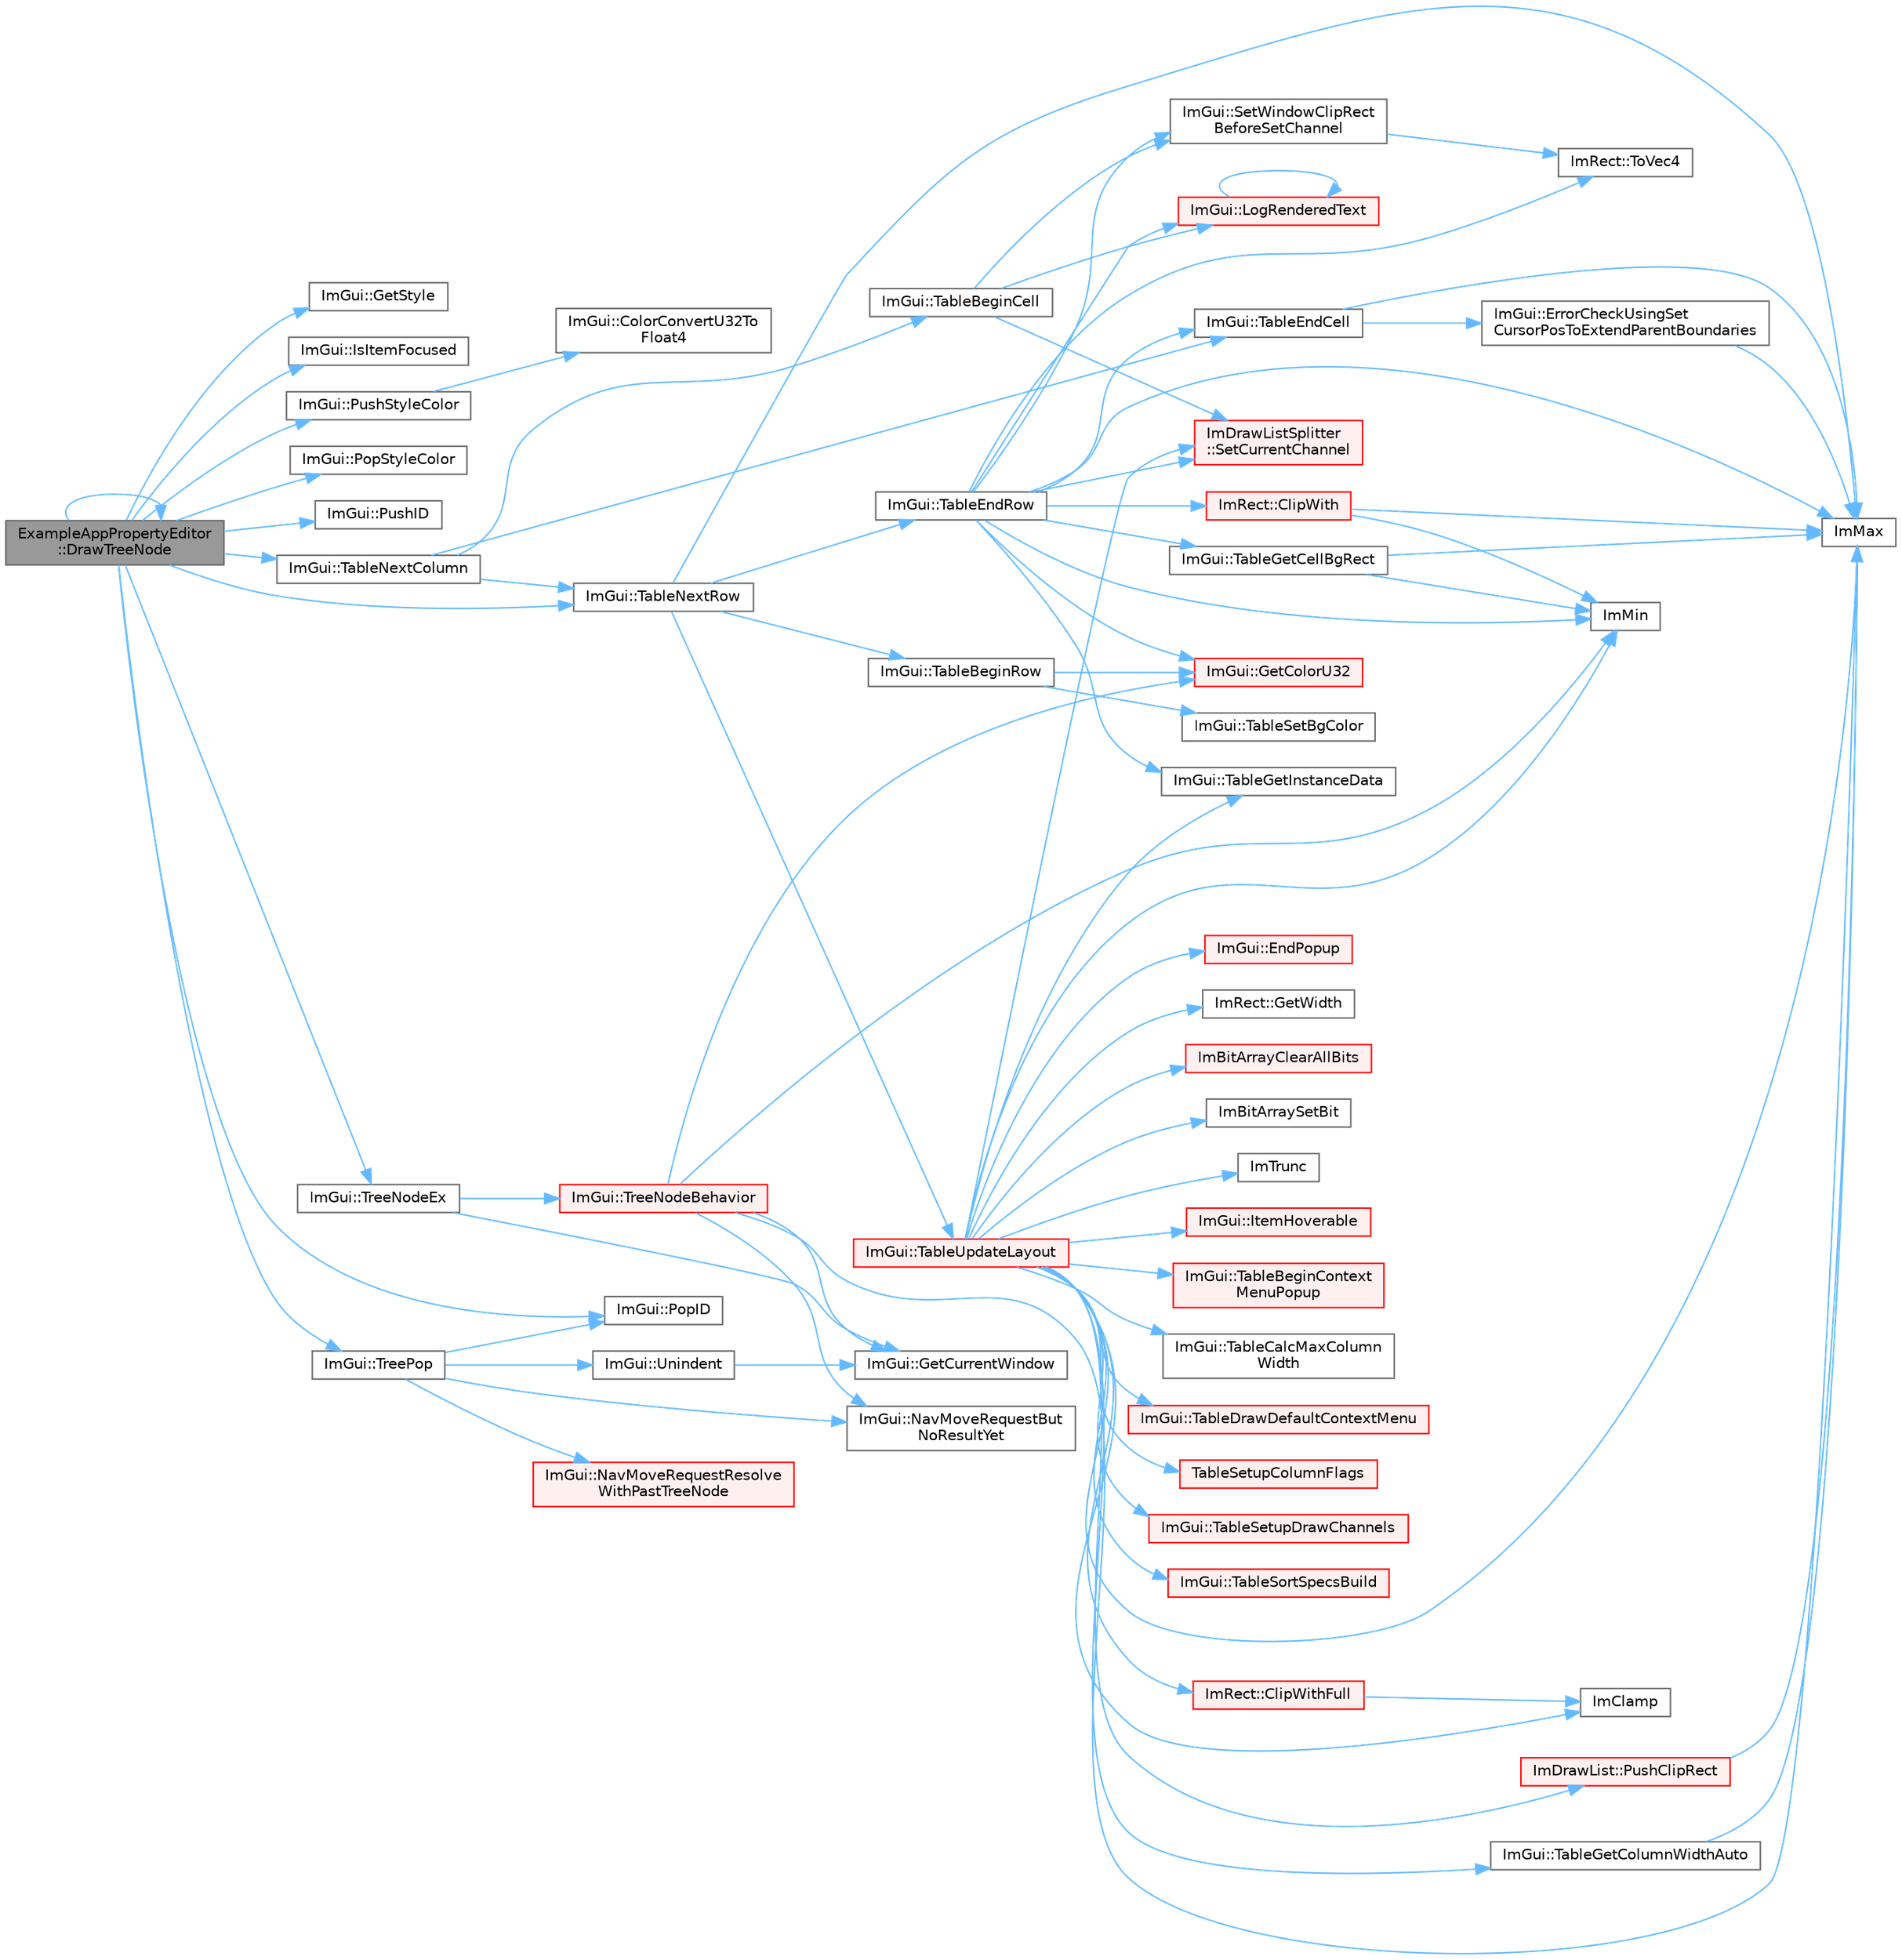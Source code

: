 digraph "ExampleAppPropertyEditor::DrawTreeNode"
{
 // LATEX_PDF_SIZE
  bgcolor="transparent";
  edge [fontname=Helvetica,fontsize=10,labelfontname=Helvetica,labelfontsize=10];
  node [fontname=Helvetica,fontsize=10,shape=box,height=0.2,width=0.4];
  rankdir="LR";
  Node1 [id="Node000001",label="ExampleAppPropertyEditor\l::DrawTreeNode",height=0.2,width=0.4,color="gray40", fillcolor="grey60", style="filled", fontcolor="black",tooltip=" "];
  Node1 -> Node1 [id="edge1_Node000001_Node000001",color="steelblue1",style="solid",tooltip=" "];
  Node1 -> Node2 [id="edge2_Node000001_Node000002",color="steelblue1",style="solid",tooltip=" "];
  Node2 [id="Node000002",label="ImGui::GetStyle",height=0.2,width=0.4,color="grey40", fillcolor="white", style="filled",URL="$namespace_im_gui.html#abafef4bb3e3654efd96a47b2e22870a7",tooltip=" "];
  Node1 -> Node3 [id="edge3_Node000001_Node000003",color="steelblue1",style="solid",tooltip=" "];
  Node3 [id="Node000003",label="ImGui::IsItemFocused",height=0.2,width=0.4,color="grey40", fillcolor="white", style="filled",URL="$namespace_im_gui.html#add3290865a67327258c3a32b695adb28",tooltip=" "];
  Node1 -> Node4 [id="edge4_Node000001_Node000004",color="steelblue1",style="solid",tooltip=" "];
  Node4 [id="Node000004",label="ImGui::PopID",height=0.2,width=0.4,color="grey40", fillcolor="white", style="filled",URL="$namespace_im_gui.html#aba0b2d8f890a5d435ae43d0c4a2d4dd1",tooltip=" "];
  Node1 -> Node5 [id="edge5_Node000001_Node000005",color="steelblue1",style="solid",tooltip=" "];
  Node5 [id="Node000005",label="ImGui::PopStyleColor",height=0.2,width=0.4,color="grey40", fillcolor="white", style="filled",URL="$namespace_im_gui.html#a9795f730b4043a98b6254738d86efcdc",tooltip=" "];
  Node1 -> Node6 [id="edge6_Node000001_Node000006",color="steelblue1",style="solid",tooltip=" "];
  Node6 [id="Node000006",label="ImGui::PushID",height=0.2,width=0.4,color="grey40", fillcolor="white", style="filled",URL="$namespace_im_gui.html#a27a8533605dc5b8cabf161bf7715bbde",tooltip=" "];
  Node1 -> Node7 [id="edge7_Node000001_Node000007",color="steelblue1",style="solid",tooltip=" "];
  Node7 [id="Node000007",label="ImGui::PushStyleColor",height=0.2,width=0.4,color="grey40", fillcolor="white", style="filled",URL="$namespace_im_gui.html#a77ee84afb636e05eb4b2d6eeddcc2aa8",tooltip=" "];
  Node7 -> Node8 [id="edge8_Node000007_Node000008",color="steelblue1",style="solid",tooltip=" "];
  Node8 [id="Node000008",label="ImGui::ColorConvertU32To\lFloat4",height=0.2,width=0.4,color="grey40", fillcolor="white", style="filled",URL="$namespace_im_gui.html#a74df648cad381b5ad979c3609b7f4b2a",tooltip=" "];
  Node1 -> Node9 [id="edge9_Node000001_Node000009",color="steelblue1",style="solid",tooltip=" "];
  Node9 [id="Node000009",label="ImGui::TableNextColumn",height=0.2,width=0.4,color="grey40", fillcolor="white", style="filled",URL="$namespace_im_gui.html#ac9925e8335f55449b1be988829e37ba5",tooltip=" "];
  Node9 -> Node10 [id="edge10_Node000009_Node000010",color="steelblue1",style="solid",tooltip=" "];
  Node10 [id="Node000010",label="ImGui::TableBeginCell",height=0.2,width=0.4,color="grey40", fillcolor="white", style="filled",URL="$namespace_im_gui.html#ab6578920318c60f3a18daee1d8711103",tooltip=" "];
  Node10 -> Node11 [id="edge11_Node000010_Node000011",color="steelblue1",style="solid",tooltip=" "];
  Node11 [id="Node000011",label="ImGui::LogRenderedText",height=0.2,width=0.4,color="red", fillcolor="#FFF0F0", style="filled",URL="$namespace_im_gui.html#a7a0d62e33f2236ec2f789e24ca0fb56f",tooltip=" "];
  Node11 -> Node11 [id="edge12_Node000011_Node000011",color="steelblue1",style="solid",tooltip=" "];
  Node10 -> Node17 [id="edge13_Node000010_Node000017",color="steelblue1",style="solid",tooltip=" "];
  Node17 [id="Node000017",label="ImDrawListSplitter\l::SetCurrentChannel",height=0.2,width=0.4,color="red", fillcolor="#FFF0F0", style="filled",URL="$struct_im_draw_list_splitter.html#ad3797b0755caa07f3d69a9e3566eb0e5",tooltip=" "];
  Node10 -> Node19 [id="edge14_Node000010_Node000019",color="steelblue1",style="solid",tooltip=" "];
  Node19 [id="Node000019",label="ImGui::SetWindowClipRect\lBeforeSetChannel",height=0.2,width=0.4,color="grey40", fillcolor="white", style="filled",URL="$namespace_im_gui.html#a2451c5a6301b6c1234efc8054b70980b",tooltip=" "];
  Node19 -> Node20 [id="edge15_Node000019_Node000020",color="steelblue1",style="solid",tooltip=" "];
  Node20 [id="Node000020",label="ImRect::ToVec4",height=0.2,width=0.4,color="grey40", fillcolor="white", style="filled",URL="$struct_im_rect.html#a2afeb24632fae3848977ff2772036200",tooltip=" "];
  Node9 -> Node21 [id="edge16_Node000009_Node000021",color="steelblue1",style="solid",tooltip=" "];
  Node21 [id="Node000021",label="ImGui::TableEndCell",height=0.2,width=0.4,color="grey40", fillcolor="white", style="filled",URL="$namespace_im_gui.html#ae2058909b56d7169e34a6cfefb1ac2f3",tooltip=" "];
  Node21 -> Node22 [id="edge17_Node000021_Node000022",color="steelblue1",style="solid",tooltip=" "];
  Node22 [id="Node000022",label="ImGui::ErrorCheckUsingSet\lCursorPosToExtendParentBoundaries",height=0.2,width=0.4,color="grey40", fillcolor="white", style="filled",URL="$namespace_im_gui.html#ad5832500c14abd9e76e376b82701385b",tooltip=" "];
  Node22 -> Node23 [id="edge18_Node000022_Node000023",color="steelblue1",style="solid",tooltip=" "];
  Node23 [id="Node000023",label="ImMax",height=0.2,width=0.4,color="grey40", fillcolor="white", style="filled",URL="$imgui__internal_8h.html#a7667efd95147d0422f140917c71a9226",tooltip=" "];
  Node21 -> Node23 [id="edge19_Node000021_Node000023",color="steelblue1",style="solid",tooltip=" "];
  Node9 -> Node24 [id="edge20_Node000009_Node000024",color="steelblue1",style="solid",tooltip=" "];
  Node24 [id="Node000024",label="ImGui::TableNextRow",height=0.2,width=0.4,color="grey40", fillcolor="white", style="filled",URL="$namespace_im_gui.html#a33511cbfe04b545a1a51b514ab6c208c",tooltip=" "];
  Node24 -> Node23 [id="edge21_Node000024_Node000023",color="steelblue1",style="solid",tooltip=" "];
  Node24 -> Node25 [id="edge22_Node000024_Node000025",color="steelblue1",style="solid",tooltip=" "];
  Node25 [id="Node000025",label="ImGui::TableBeginRow",height=0.2,width=0.4,color="grey40", fillcolor="white", style="filled",URL="$namespace_im_gui.html#ac966c7257f3c3e557170d1f1089cb09a",tooltip=" "];
  Node25 -> Node26 [id="edge23_Node000025_Node000026",color="steelblue1",style="solid",tooltip=" "];
  Node26 [id="Node000026",label="ImGui::GetColorU32",height=0.2,width=0.4,color="red", fillcolor="#FFF0F0", style="filled",URL="$namespace_im_gui.html#a0de2d9bd347d9866511eb8d014e62556",tooltip=" "];
  Node25 -> Node28 [id="edge24_Node000025_Node000028",color="steelblue1",style="solid",tooltip=" "];
  Node28 [id="Node000028",label="ImGui::TableSetBgColor",height=0.2,width=0.4,color="grey40", fillcolor="white", style="filled",URL="$namespace_im_gui.html#ae8fa85b0cea3c12f73d9432cab64d50a",tooltip=" "];
  Node24 -> Node29 [id="edge25_Node000024_Node000029",color="steelblue1",style="solid",tooltip=" "];
  Node29 [id="Node000029",label="ImGui::TableEndRow",height=0.2,width=0.4,color="grey40", fillcolor="white", style="filled",URL="$namespace_im_gui.html#a6bc4ce6f7ff9f8268473f5e538a1181f",tooltip=" "];
  Node29 -> Node30 [id="edge26_Node000029_Node000030",color="steelblue1",style="solid",tooltip=" "];
  Node30 [id="Node000030",label="ImRect::ClipWith",height=0.2,width=0.4,color="red", fillcolor="#FFF0F0", style="filled",URL="$struct_im_rect.html#ac02d5cf6ce0358aea9ed9df43d368f3f",tooltip=" "];
  Node30 -> Node23 [id="edge27_Node000030_Node000023",color="steelblue1",style="solid",tooltip=" "];
  Node30 -> Node31 [id="edge28_Node000030_Node000031",color="steelblue1",style="solid",tooltip=" "];
  Node31 [id="Node000031",label="ImMin",height=0.2,width=0.4,color="grey40", fillcolor="white", style="filled",URL="$imgui__internal_8h.html#a7f9d7828066a9d61b5630adcdf4655d3",tooltip=" "];
  Node29 -> Node26 [id="edge29_Node000029_Node000026",color="steelblue1",style="solid",tooltip=" "];
  Node29 -> Node23 [id="edge30_Node000029_Node000023",color="steelblue1",style="solid",tooltip=" "];
  Node29 -> Node31 [id="edge31_Node000029_Node000031",color="steelblue1",style="solid",tooltip=" "];
  Node29 -> Node11 [id="edge32_Node000029_Node000011",color="steelblue1",style="solid",tooltip=" "];
  Node29 -> Node17 [id="edge33_Node000029_Node000017",color="steelblue1",style="solid",tooltip=" "];
  Node29 -> Node19 [id="edge34_Node000029_Node000019",color="steelblue1",style="solid",tooltip=" "];
  Node29 -> Node21 [id="edge35_Node000029_Node000021",color="steelblue1",style="solid",tooltip=" "];
  Node29 -> Node33 [id="edge36_Node000029_Node000033",color="steelblue1",style="solid",tooltip=" "];
  Node33 [id="Node000033",label="ImGui::TableGetCellBgRect",height=0.2,width=0.4,color="grey40", fillcolor="white", style="filled",URL="$namespace_im_gui.html#aa778a80828627fcd199784f4591a97d1",tooltip=" "];
  Node33 -> Node23 [id="edge37_Node000033_Node000023",color="steelblue1",style="solid",tooltip=" "];
  Node33 -> Node31 [id="edge38_Node000033_Node000031",color="steelblue1",style="solid",tooltip=" "];
  Node29 -> Node34 [id="edge39_Node000029_Node000034",color="steelblue1",style="solid",tooltip=" "];
  Node34 [id="Node000034",label="ImGui::TableGetInstanceData",height=0.2,width=0.4,color="grey40", fillcolor="white", style="filled",URL="$namespace_im_gui.html#aaf5b122b1f088db308b44508c240b05f",tooltip=" "];
  Node29 -> Node20 [id="edge40_Node000029_Node000020",color="steelblue1",style="solid",tooltip=" "];
  Node24 -> Node35 [id="edge41_Node000024_Node000035",color="steelblue1",style="solid",tooltip=" "];
  Node35 [id="Node000035",label="ImGui::TableUpdateLayout",height=0.2,width=0.4,color="red", fillcolor="#FFF0F0", style="filled",URL="$namespace_im_gui.html#a890d76a0ec9efc98765c226884e3e32a",tooltip=" "];
  Node35 -> Node36 [id="edge42_Node000035_Node000036",color="steelblue1",style="solid",tooltip=" "];
  Node36 [id="Node000036",label="ImRect::ClipWithFull",height=0.2,width=0.4,color="red", fillcolor="#FFF0F0", style="filled",URL="$struct_im_rect.html#a32a5aaca4161b5ffa3f352d293a449ff",tooltip=" "];
  Node36 -> Node37 [id="edge43_Node000036_Node000037",color="steelblue1",style="solid",tooltip=" "];
  Node37 [id="Node000037",label="ImClamp",height=0.2,width=0.4,color="grey40", fillcolor="white", style="filled",URL="$imgui__internal_8h.html#a6e61ede308bfd68c7434e17905a29fc8",tooltip=" "];
  Node35 -> Node38 [id="edge44_Node000035_Node000038",color="steelblue1",style="solid",tooltip=" "];
  Node38 [id="Node000038",label="ImGui::EndPopup",height=0.2,width=0.4,color="red", fillcolor="#FFF0F0", style="filled",URL="$namespace_im_gui.html#aa6a9b5696f2ea7eed7683425fc77b8f2",tooltip=" "];
  Node35 -> Node196 [id="edge45_Node000035_Node000196",color="steelblue1",style="solid",tooltip=" "];
  Node196 [id="Node000196",label="ImRect::GetWidth",height=0.2,width=0.4,color="grey40", fillcolor="white", style="filled",URL="$struct_im_rect.html#afa75cb8491f20901c96166d17dcddac4",tooltip=" "];
  Node35 -> Node495 [id="edge46_Node000035_Node000495",color="steelblue1",style="solid",tooltip=" "];
  Node495 [id="Node000495",label="ImBitArrayClearAllBits",height=0.2,width=0.4,color="red", fillcolor="#FFF0F0", style="filled",URL="$imgui__internal_8h.html#a588b9a9472e2ba9d051f16b2c7c73f44",tooltip=" "];
  Node35 -> Node476 [id="edge47_Node000035_Node000476",color="steelblue1",style="solid",tooltip=" "];
  Node476 [id="Node000476",label="ImBitArraySetBit",height=0.2,width=0.4,color="grey40", fillcolor="white", style="filled",URL="$imgui__internal_8h.html#a1ae2766a00f274b81a06cc5f0b5bd3ab",tooltip=" "];
  Node35 -> Node37 [id="edge48_Node000035_Node000037",color="steelblue1",style="solid",tooltip=" "];
  Node35 -> Node23 [id="edge49_Node000035_Node000023",color="steelblue1",style="solid",tooltip=" "];
  Node35 -> Node31 [id="edge50_Node000035_Node000031",color="steelblue1",style="solid",tooltip=" "];
  Node35 -> Node48 [id="edge51_Node000035_Node000048",color="steelblue1",style="solid",tooltip=" "];
  Node48 [id="Node000048",label="ImTrunc",height=0.2,width=0.4,color="grey40", fillcolor="white", style="filled",URL="$imgui__internal_8h.html#a34870cae27ccd450c17ec3d3910b2da4",tooltip=" "];
  Node35 -> Node245 [id="edge52_Node000035_Node000245",color="steelblue1",style="solid",tooltip=" "];
  Node245 [id="Node000245",label="ImGui::ItemHoverable",height=0.2,width=0.4,color="red", fillcolor="#FFF0F0", style="filled",URL="$namespace_im_gui.html#a1d7304e335dbe35c4d97b67854111ed2",tooltip=" "];
  Node35 -> Node78 [id="edge53_Node000035_Node000078",color="steelblue1",style="solid",tooltip=" "];
  Node78 [id="Node000078",label="ImDrawList::PushClipRect",height=0.2,width=0.4,color="red", fillcolor="#FFF0F0", style="filled",URL="$struct_im_draw_list.html#a608a9d9a83715ba87dced8321ed64329",tooltip=" "];
  Node78 -> Node23 [id="edge54_Node000078_Node000023",color="steelblue1",style="solid",tooltip=" "];
  Node35 -> Node17 [id="edge55_Node000035_Node000017",color="steelblue1",style="solid",tooltip=" "];
  Node35 -> Node496 [id="edge56_Node000035_Node000496",color="steelblue1",style="solid",tooltip=" "];
  Node496 [id="Node000496",label="ImGui::TableBeginContext\lMenuPopup",height=0.2,width=0.4,color="red", fillcolor="#FFF0F0", style="filled",URL="$namespace_im_gui.html#ac5ffd2621218c244f701317f9086e6ff",tooltip=" "];
  Node35 -> Node498 [id="edge57_Node000035_Node000498",color="steelblue1",style="solid",tooltip=" "];
  Node498 [id="Node000498",label="ImGui::TableCalcMaxColumn\lWidth",height=0.2,width=0.4,color="grey40", fillcolor="white", style="filled",URL="$namespace_im_gui.html#a429621f66b18b0a92ab060c2b22d2ee6",tooltip=" "];
  Node35 -> Node499 [id="edge58_Node000035_Node000499",color="steelblue1",style="solid",tooltip=" "];
  Node499 [id="Node000499",label="ImGui::TableDrawDefaultContextMenu",height=0.2,width=0.4,color="red", fillcolor="#FFF0F0", style="filled",URL="$namespace_im_gui.html#affbabc4a2c721b20ab7106d62be19385",tooltip=" "];
  Node35 -> Node472 [id="edge59_Node000035_Node000472",color="steelblue1",style="solid",tooltip=" "];
  Node472 [id="Node000472",label="ImGui::TableGetColumnWidthAuto",height=0.2,width=0.4,color="grey40", fillcolor="white", style="filled",URL="$namespace_im_gui.html#adb37a5d79b71507de590924cd53e1e62",tooltip=" "];
  Node472 -> Node23 [id="edge60_Node000472_Node000023",color="steelblue1",style="solid",tooltip=" "];
  Node35 -> Node34 [id="edge61_Node000035_Node000034",color="steelblue1",style="solid",tooltip=" "];
  Node35 -> Node512 [id="edge62_Node000035_Node000512",color="steelblue1",style="solid",tooltip=" "];
  Node512 [id="Node000512",label="TableSetupColumnFlags",height=0.2,width=0.4,color="red", fillcolor="#FFF0F0", style="filled",URL="$imgui__tables_8cpp.html#a69b63d98a1335539e1b8fd4f2f911272",tooltip=" "];
  Node35 -> Node514 [id="edge63_Node000035_Node000514",color="steelblue1",style="solid",tooltip=" "];
  Node514 [id="Node000514",label="ImGui::TableSetupDrawChannels",height=0.2,width=0.4,color="red", fillcolor="#FFF0F0", style="filled",URL="$namespace_im_gui.html#aa15ef562cd5d5166e9774472fc6d10c6",tooltip=" "];
  Node35 -> Node515 [id="edge64_Node000035_Node000515",color="steelblue1",style="solid",tooltip=" "];
  Node515 [id="Node000515",label="ImGui::TableSortSpecsBuild",height=0.2,width=0.4,color="red", fillcolor="#FFF0F0", style="filled",URL="$namespace_im_gui.html#a045bb5e3e5947c10260a4889b50e3e35",tooltip=" "];
  Node1 -> Node24 [id="edge65_Node000001_Node000024",color="steelblue1",style="solid",tooltip=" "];
  Node1 -> Node521 [id="edge66_Node000001_Node000521",color="steelblue1",style="solid",tooltip=" "];
  Node521 [id="Node000521",label="ImGui::TreeNodeEx",height=0.2,width=0.4,color="grey40", fillcolor="white", style="filled",URL="$namespace_im_gui.html#a21f62e092dac9556a15a8edee2f70522",tooltip=" "];
  Node521 -> Node42 [id="edge67_Node000521_Node000042",color="steelblue1",style="solid",tooltip=" "];
  Node42 [id="Node000042",label="ImGui::GetCurrentWindow",height=0.2,width=0.4,color="grey40", fillcolor="white", style="filled",URL="$namespace_im_gui.html#ac452417b5004ca16a814a72cff153526",tooltip=" "];
  Node521 -> Node522 [id="edge68_Node000521_Node000522",color="steelblue1",style="solid",tooltip=" "];
  Node522 [id="Node000522",label="ImGui::TreeNodeBehavior",height=0.2,width=0.4,color="red", fillcolor="#FFF0F0", style="filled",URL="$namespace_im_gui.html#a918eabf70d288e93b2519ee1eac2c0b4",tooltip=" "];
  Node522 -> Node26 [id="edge69_Node000522_Node000026",color="steelblue1",style="solid",tooltip=" "];
  Node522 -> Node42 [id="edge70_Node000522_Node000042",color="steelblue1",style="solid",tooltip=" "];
  Node522 -> Node23 [id="edge71_Node000522_Node000023",color="steelblue1",style="solid",tooltip=" "];
  Node522 -> Node31 [id="edge72_Node000522_Node000031",color="steelblue1",style="solid",tooltip=" "];
  Node522 -> Node154 [id="edge73_Node000522_Node000154",color="steelblue1",style="solid",tooltip=" "];
  Node154 [id="Node000154",label="ImGui::NavMoveRequestBut\lNoResultYet",height=0.2,width=0.4,color="grey40", fillcolor="white", style="filled",URL="$namespace_im_gui.html#a3fab98556d11690efd4f7f2fde94968e",tooltip=" "];
  Node1 -> Node489 [id="edge74_Node000001_Node000489",color="steelblue1",style="solid",tooltip=" "];
  Node489 [id="Node000489",label="ImGui::TreePop",height=0.2,width=0.4,color="grey40", fillcolor="white", style="filled",URL="$namespace_im_gui.html#a41ecf265e5f678c78fc9c30b3cf2077f",tooltip=" "];
  Node489 -> Node154 [id="edge75_Node000489_Node000154",color="steelblue1",style="solid",tooltip=" "];
  Node489 -> Node490 [id="edge76_Node000489_Node000490",color="steelblue1",style="solid",tooltip=" "];
  Node490 [id="Node000490",label="ImGui::NavMoveRequestResolve\lWithPastTreeNode",height=0.2,width=0.4,color="red", fillcolor="#FFF0F0", style="filled",URL="$namespace_im_gui.html#a626a63937b3f661fc089c4989176cb90",tooltip=" "];
  Node489 -> Node4 [id="edge77_Node000489_Node000004",color="steelblue1",style="solid",tooltip=" "];
  Node489 -> Node491 [id="edge78_Node000489_Node000491",color="steelblue1",style="solid",tooltip=" "];
  Node491 [id="Node000491",label="ImGui::Unindent",height=0.2,width=0.4,color="grey40", fillcolor="white", style="filled",URL="$namespace_im_gui.html#ad577d36753634c9bbdc3750b0e5217f5",tooltip=" "];
  Node491 -> Node42 [id="edge79_Node000491_Node000042",color="steelblue1",style="solid",tooltip=" "];
}
